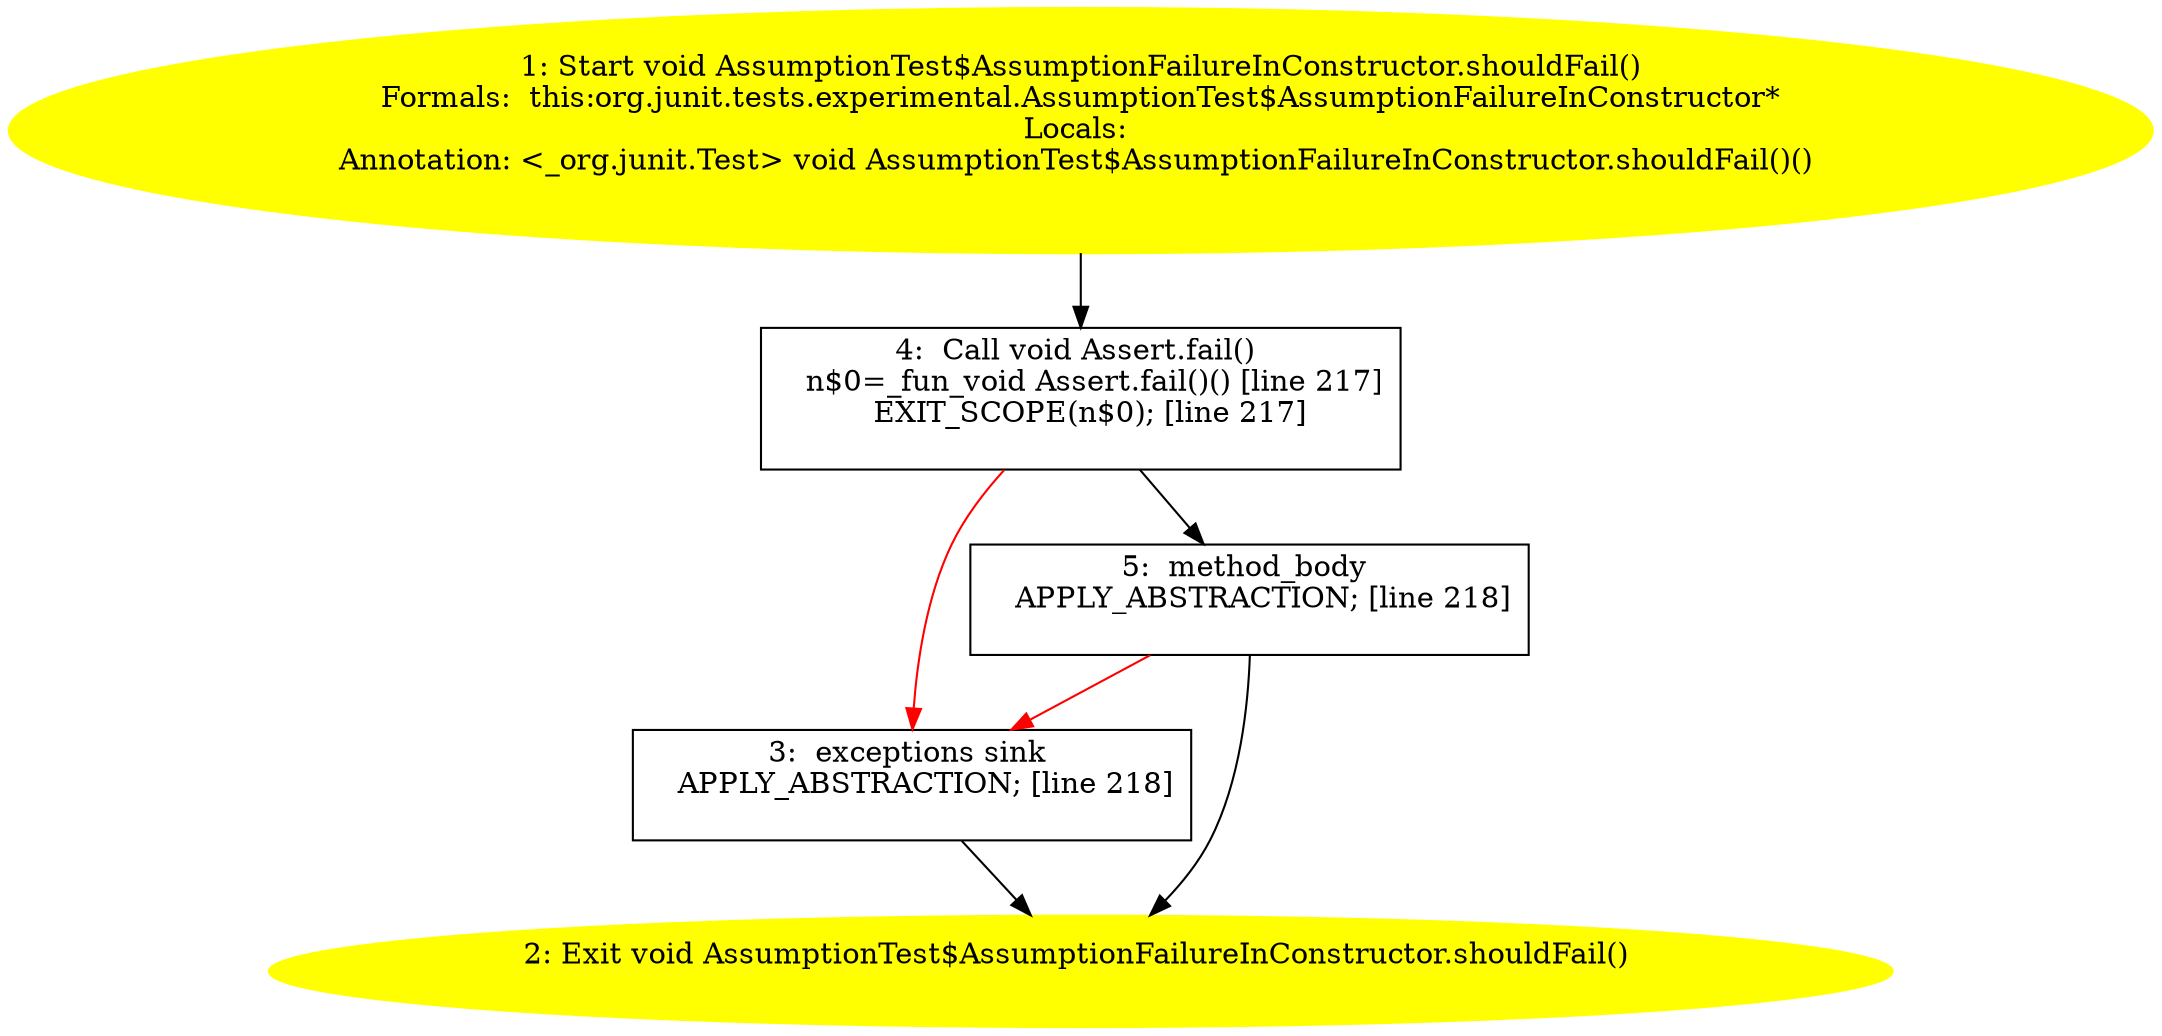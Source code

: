 /* @generated */
digraph cfg {
"org.junit.tests.experimental.AssumptionTest$AssumptionFailureInConstructor.shouldFail():void.1e05a6b5ea12d43653628efb0b9b4b64_1" [label="1: Start void AssumptionTest$AssumptionFailureInConstructor.shouldFail()\nFormals:  this:org.junit.tests.experimental.AssumptionTest$AssumptionFailureInConstructor*\nLocals: \nAnnotation: <_org.junit.Test> void AssumptionTest$AssumptionFailureInConstructor.shouldFail()() \n  " color=yellow style=filled]
	

	 "org.junit.tests.experimental.AssumptionTest$AssumptionFailureInConstructor.shouldFail():void.1e05a6b5ea12d43653628efb0b9b4b64_1" -> "org.junit.tests.experimental.AssumptionTest$AssumptionFailureInConstructor.shouldFail():void.1e05a6b5ea12d43653628efb0b9b4b64_4" ;
"org.junit.tests.experimental.AssumptionTest$AssumptionFailureInConstructor.shouldFail():void.1e05a6b5ea12d43653628efb0b9b4b64_2" [label="2: Exit void AssumptionTest$AssumptionFailureInConstructor.shouldFail() \n  " color=yellow style=filled]
	

"org.junit.tests.experimental.AssumptionTest$AssumptionFailureInConstructor.shouldFail():void.1e05a6b5ea12d43653628efb0b9b4b64_3" [label="3:  exceptions sink \n   APPLY_ABSTRACTION; [line 218]\n " shape="box"]
	

	 "org.junit.tests.experimental.AssumptionTest$AssumptionFailureInConstructor.shouldFail():void.1e05a6b5ea12d43653628efb0b9b4b64_3" -> "org.junit.tests.experimental.AssumptionTest$AssumptionFailureInConstructor.shouldFail():void.1e05a6b5ea12d43653628efb0b9b4b64_2" ;
"org.junit.tests.experimental.AssumptionTest$AssumptionFailureInConstructor.shouldFail():void.1e05a6b5ea12d43653628efb0b9b4b64_4" [label="4:  Call void Assert.fail() \n   n$0=_fun_void Assert.fail()() [line 217]\n  EXIT_SCOPE(n$0); [line 217]\n " shape="box"]
	

	 "org.junit.tests.experimental.AssumptionTest$AssumptionFailureInConstructor.shouldFail():void.1e05a6b5ea12d43653628efb0b9b4b64_4" -> "org.junit.tests.experimental.AssumptionTest$AssumptionFailureInConstructor.shouldFail():void.1e05a6b5ea12d43653628efb0b9b4b64_5" ;
	 "org.junit.tests.experimental.AssumptionTest$AssumptionFailureInConstructor.shouldFail():void.1e05a6b5ea12d43653628efb0b9b4b64_4" -> "org.junit.tests.experimental.AssumptionTest$AssumptionFailureInConstructor.shouldFail():void.1e05a6b5ea12d43653628efb0b9b4b64_3" [color="red" ];
"org.junit.tests.experimental.AssumptionTest$AssumptionFailureInConstructor.shouldFail():void.1e05a6b5ea12d43653628efb0b9b4b64_5" [label="5:  method_body \n   APPLY_ABSTRACTION; [line 218]\n " shape="box"]
	

	 "org.junit.tests.experimental.AssumptionTest$AssumptionFailureInConstructor.shouldFail():void.1e05a6b5ea12d43653628efb0b9b4b64_5" -> "org.junit.tests.experimental.AssumptionTest$AssumptionFailureInConstructor.shouldFail():void.1e05a6b5ea12d43653628efb0b9b4b64_2" ;
	 "org.junit.tests.experimental.AssumptionTest$AssumptionFailureInConstructor.shouldFail():void.1e05a6b5ea12d43653628efb0b9b4b64_5" -> "org.junit.tests.experimental.AssumptionTest$AssumptionFailureInConstructor.shouldFail():void.1e05a6b5ea12d43653628efb0b9b4b64_3" [color="red" ];
}

